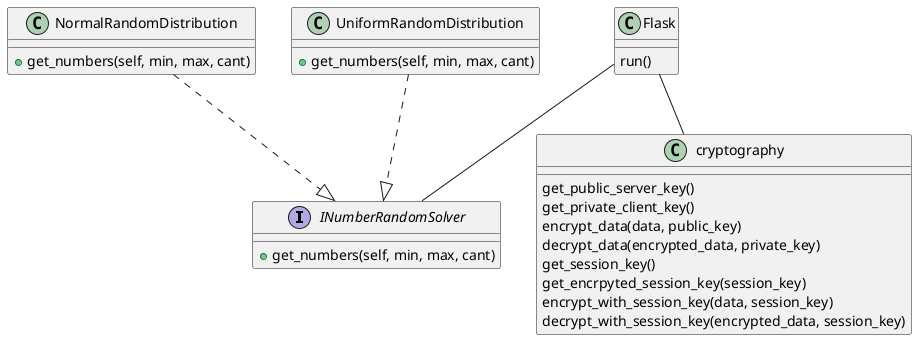 @startuml

interface INumberRandomSolver{
    +get_numbers(self, min, max, cant)
}

class NormalRandomDistribution{
    +get_numbers(self, min, max, cant)
}

class UniformRandomDistribution{
    +get_numbers(self, min, max, cant)
}

NormalRandomDistribution ..|> INumberRandomSolver
UniformRandomDistribution ..|> INumberRandomSolver

class cryptography{
    get_public_server_key()
    get_private_client_key()
    encrypt_data(data, public_key)
    decrypt_data(encrypted_data, private_key)
    get_session_key()
    get_encrpyted_session_key(session_key)
encrypt_with_session_key(data, session_key)
   decrypt_with_session_key(encrypted_data, session_key)

}


class Flask {

    run()

}

Flask -- cryptography

Flask -- INumberRandomSolver

@enduml